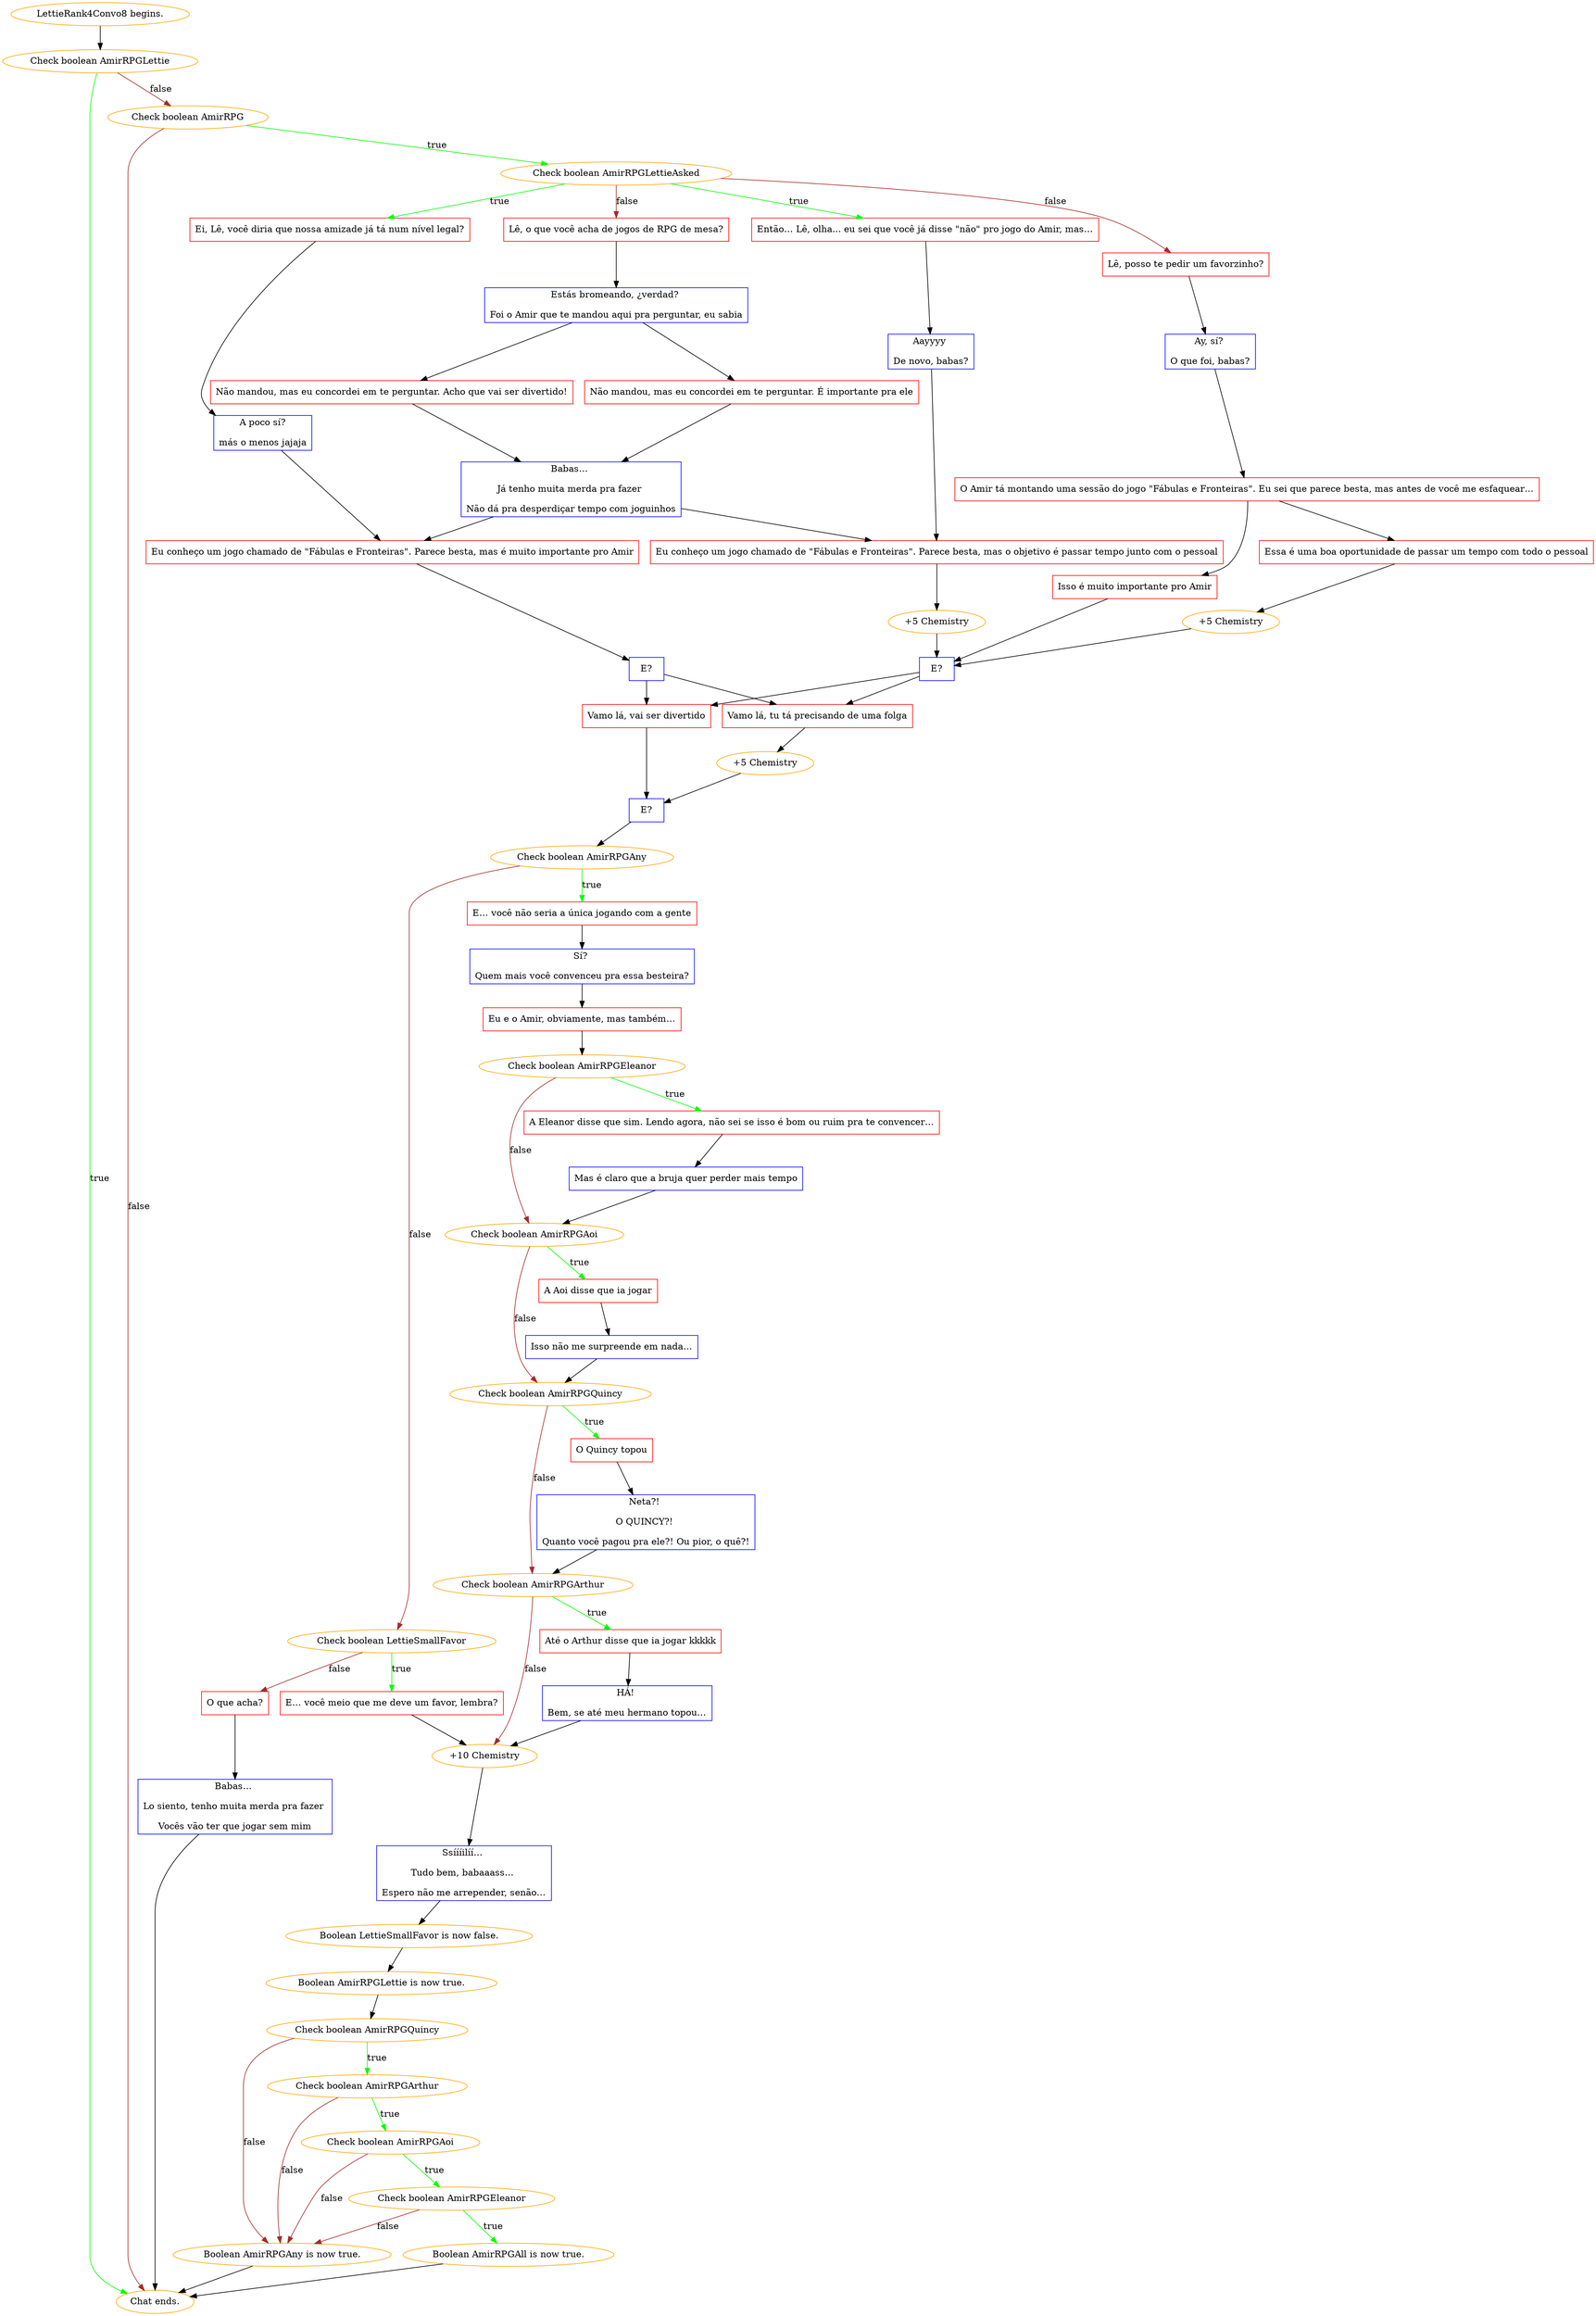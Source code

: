 digraph {
	"LettieRank4Convo8 begins." [color=orange];
		"LettieRank4Convo8 begins." -> j1847364543;
	j1847364543 [label="Check boolean AmirRPGLettie",color=orange];
		j1847364543 -> "Chat ends." [label=true,color=green];
		j1847364543 -> j4221295990 [label=false,color=brown];
	"Chat ends." [color=orange];
	j4221295990 [label="Check boolean AmirRPG",color=orange];
		j4221295990 -> j3900940289 [label=true,color=green];
		j4221295990 -> "Chat ends." [label=false,color=brown];
	j3900940289 [label="Check boolean AmirRPGLettieAsked",color=orange];
		j3900940289 -> j1480901541 [label=true,color=green];
		j3900940289 -> j4081457799 [label=true,color=green];
		j3900940289 -> j2034048095 [label=false,color=brown];
		j3900940289 -> j1073970779 [label=false,color=brown];
	j1480901541 [label="Então… Lê, olha... eu sei que você já disse \"não\" pro jogo do Amir, mas…",shape=box,color=red];
		j1480901541 -> j2233853629;
	j4081457799 [label="Ei, Lê, você diria que nossa amizade já tá num nível legal?",shape=box,color=red];
		j4081457799 -> j1632175108;
	j2034048095 [label="Lê, o que você acha de jogos de RPG de mesa?",shape=box,color=red];
		j2034048095 -> j3449767937;
	j1073970779 [label="Lê, posso te pedir um favorzinho?",shape=box,color=red];
		j1073970779 -> j2209882575;
	j2233853629 [label="Aayyyy 
De novo, babas?",shape=box,color=blue];
		j2233853629 -> j1362358658;
	j1632175108 [label="A poco sí?
más o menos jajaja",shape=box,color=blue];
		j1632175108 -> j1704583846;
	j3449767937 [label="Estás bromeando, ¿verdad? 
Foi o Amir que te mandou aqui pra perguntar, eu sabia",shape=box,color=blue];
		j3449767937 -> j3129906273;
		j3449767937 -> j3921711999;
	j2209882575 [label="Ay, sí? 
O que foi, babas?",shape=box,color=blue];
		j2209882575 -> j697178381;
	j1362358658 [label="Eu conheço um jogo chamado de \"Fábulas e Fronteiras\". Parece besta, mas o objetivo é passar tempo junto com o pessoal",shape=box,color=red];
		j1362358658 -> j1595490413;
	j1704583846 [label="Eu conheço um jogo chamado de \"Fábulas e Fronteiras\". Parece besta, mas é muito importante pro Amir",shape=box,color=red];
		j1704583846 -> j1507917022;
	j3129906273 [label="Não mandou, mas eu concordei em te perguntar. Acho que vai ser divertido!",shape=box,color=red];
		j3129906273 -> j325219289;
	j3921711999 [label="Não mandou, mas eu concordei em te perguntar. É importante pra ele",shape=box,color=red];
		j3921711999 -> j325219289;
	j697178381 [label="O Amir tá montando uma sessão do jogo \"Fábulas e Fronteiras\". Eu sei que parece besta, mas antes de você me esfaquear…",shape=box,color=red];
		j697178381 -> j3769312224;
		j697178381 -> j2704684657;
	j1595490413 [label="+5 Chemistry",color=orange];
		j1595490413 -> j1968639186;
	j1507917022 [label="E?",shape=box,color=blue];
		j1507917022 -> j1449628458;
		j1507917022 -> j514668882;
	j325219289 [label="Babas… 
Já tenho muita merda pra fazer 
Não dá pra desperdiçar tempo com joguinhos",shape=box,color=blue];
		j325219289 -> j1362358658;
		j325219289 -> j1704583846;
	j3769312224 [label="Essa é uma boa oportunidade de passar um tempo com todo o pessoal",shape=box,color=red];
		j3769312224 -> j2969920812;
	j2704684657 [label="Isso é muito importante pro Amir",shape=box,color=red];
		j2704684657 -> j1968639186;
	j1968639186 [label="E?",shape=box,color=blue];
		j1968639186 -> j514668882;
		j1968639186 -> j1449628458;
	j1449628458 [label="Vamo lá, vai ser divertido",shape=box,color=red];
		j1449628458 -> j1308445063;
	j514668882 [label="Vamo lá, tu tá precisando de uma folga",shape=box,color=red];
		j514668882 -> j946550833;
	j2969920812 [label="+5 Chemistry",color=orange];
		j2969920812 -> j1968639186;
	j1308445063 [label="E?",shape=box,color=blue];
		j1308445063 -> j1306803518;
	j946550833 [label="+5 Chemistry",color=orange];
		j946550833 -> j1308445063;
	j1306803518 [label="Check boolean AmirRPGAny",color=orange];
		j1306803518 -> j2145380047 [label=true,color=green];
		j1306803518 -> j979637190 [label=false,color=brown];
	j2145380047 [label="E… você não seria a única jogando com a gente",shape=box,color=red];
		j2145380047 -> j981023658;
	j979637190 [label="Check boolean LettieSmallFavor",color=orange];
		j979637190 -> j2277649379 [label=true,color=green];
		j979637190 -> j4105821833 [label=false,color=brown];
	j981023658 [label="Sí? 
Quem mais você convenceu pra essa besteira?",shape=box,color=blue];
		j981023658 -> j3740331188;
	j2277649379 [label="E… você meio que me deve um favor, lembra?",shape=box,color=red];
		j2277649379 -> j2256001715;
	j4105821833 [label="O que acha?",shape=box,color=red];
		j4105821833 -> j3794520306;
	j3740331188 [label="Eu e o Amir, obviamente, mas também…",shape=box,color=red];
		j3740331188 -> j3426062266;
	j2256001715 [label="+10 Chemistry",color=orange];
		j2256001715 -> j1751438701;
	j3794520306 [label="Babas… 
Lo siento, tenho muita merda pra fazer 
Vocês vão ter que jogar sem mim",shape=box,color=blue];
		j3794520306 -> "Chat ends.";
	j3426062266 [label="Check boolean AmirRPGEleanor",color=orange];
		j3426062266 -> j1927375555 [label=true,color=green];
		j3426062266 -> j276093388 [label=false,color=brown];
	j1751438701 [label="Ssíííilíí… 
Tudo bem, babaaass… 
Espero não me arrepender, senão…",shape=box,color=blue];
		j1751438701 -> j708310595;
	j1927375555 [label="A Eleanor disse que sim. Lendo agora, não sei se isso é bom ou ruim pra te convencer…",shape=box,color=red];
		j1927375555 -> j2583554872;
	j276093388 [label="Check boolean AmirRPGAoi",color=orange];
		j276093388 -> j4130205353 [label=true,color=green];
		j276093388 -> j3057950938 [label=false,color=brown];
	j708310595 [label="Boolean LettieSmallFavor is now false.",color=orange];
		j708310595 -> j2069131733;
	j2583554872 [label="Mas é claro que a bruja quer perder mais tempo",shape=box,color=blue];
		j2583554872 -> j276093388;
	j4130205353 [label="A Aoi disse que ia jogar",shape=box,color=red];
		j4130205353 -> j3248765736;
	j3057950938 [label="Check boolean AmirRPGQuincy",color=orange];
		j3057950938 -> j2554039335 [label=true,color=green];
		j3057950938 -> j689492531 [label=false,color=brown];
	j2069131733 [label="Boolean AmirRPGLettie is now true.",color=orange];
		j2069131733 -> j4165480782;
	j3248765736 [label="Isso não me surpreende em nada…",shape=box,color=blue];
		j3248765736 -> j3057950938;
	j2554039335 [label="O Quincy topou",shape=box,color=red];
		j2554039335 -> j1169213522;
	j689492531 [label="Check boolean AmirRPGArthur",color=orange];
		j689492531 -> j176681822 [label=true,color=green];
		j689492531 -> j2256001715 [label=false,color=brown];
	j4165480782 [label="Check boolean AmirRPGQuincy",color=orange];
		j4165480782 -> j2573261149 [label=true,color=green];
		j4165480782 -> j1992773596 [label=false,color=brown];
	j1169213522 [label="Neta?! 
O QUINCY?! 
Quanto você pagou pra ele?! Ou pior, o quê?!",shape=box,color=blue];
		j1169213522 -> j689492531;
	j176681822 [label="Até o Arthur disse que ia jogar kkkkk",shape=box,color=red];
		j176681822 -> j2415477258;
	j2573261149 [label="Check boolean AmirRPGArthur",color=orange];
		j2573261149 -> j2494139801 [label=true,color=green];
		j2573261149 -> j1992773596 [label=false,color=brown];
	j1992773596 [label="Boolean AmirRPGAny is now true.",color=orange];
		j1992773596 -> "Chat ends.";
	j2415477258 [label="HÁ! 
Bem, se até meu hermano topou…",shape=box,color=blue];
		j2415477258 -> j2256001715;
	j2494139801 [label="Check boolean AmirRPGAoi",color=orange];
		j2494139801 -> j3993582263 [label=true,color=green];
		j2494139801 -> j1992773596 [label=false,color=brown];
	j3993582263 [label="Check boolean AmirRPGEleanor",color=orange];
		j3993582263 -> j2677000302 [label=true,color=green];
		j3993582263 -> j1992773596 [label=false,color=brown];
	j2677000302 [label="Boolean AmirRPGAll is now true.",color=orange];
		j2677000302 -> "Chat ends.";
}
